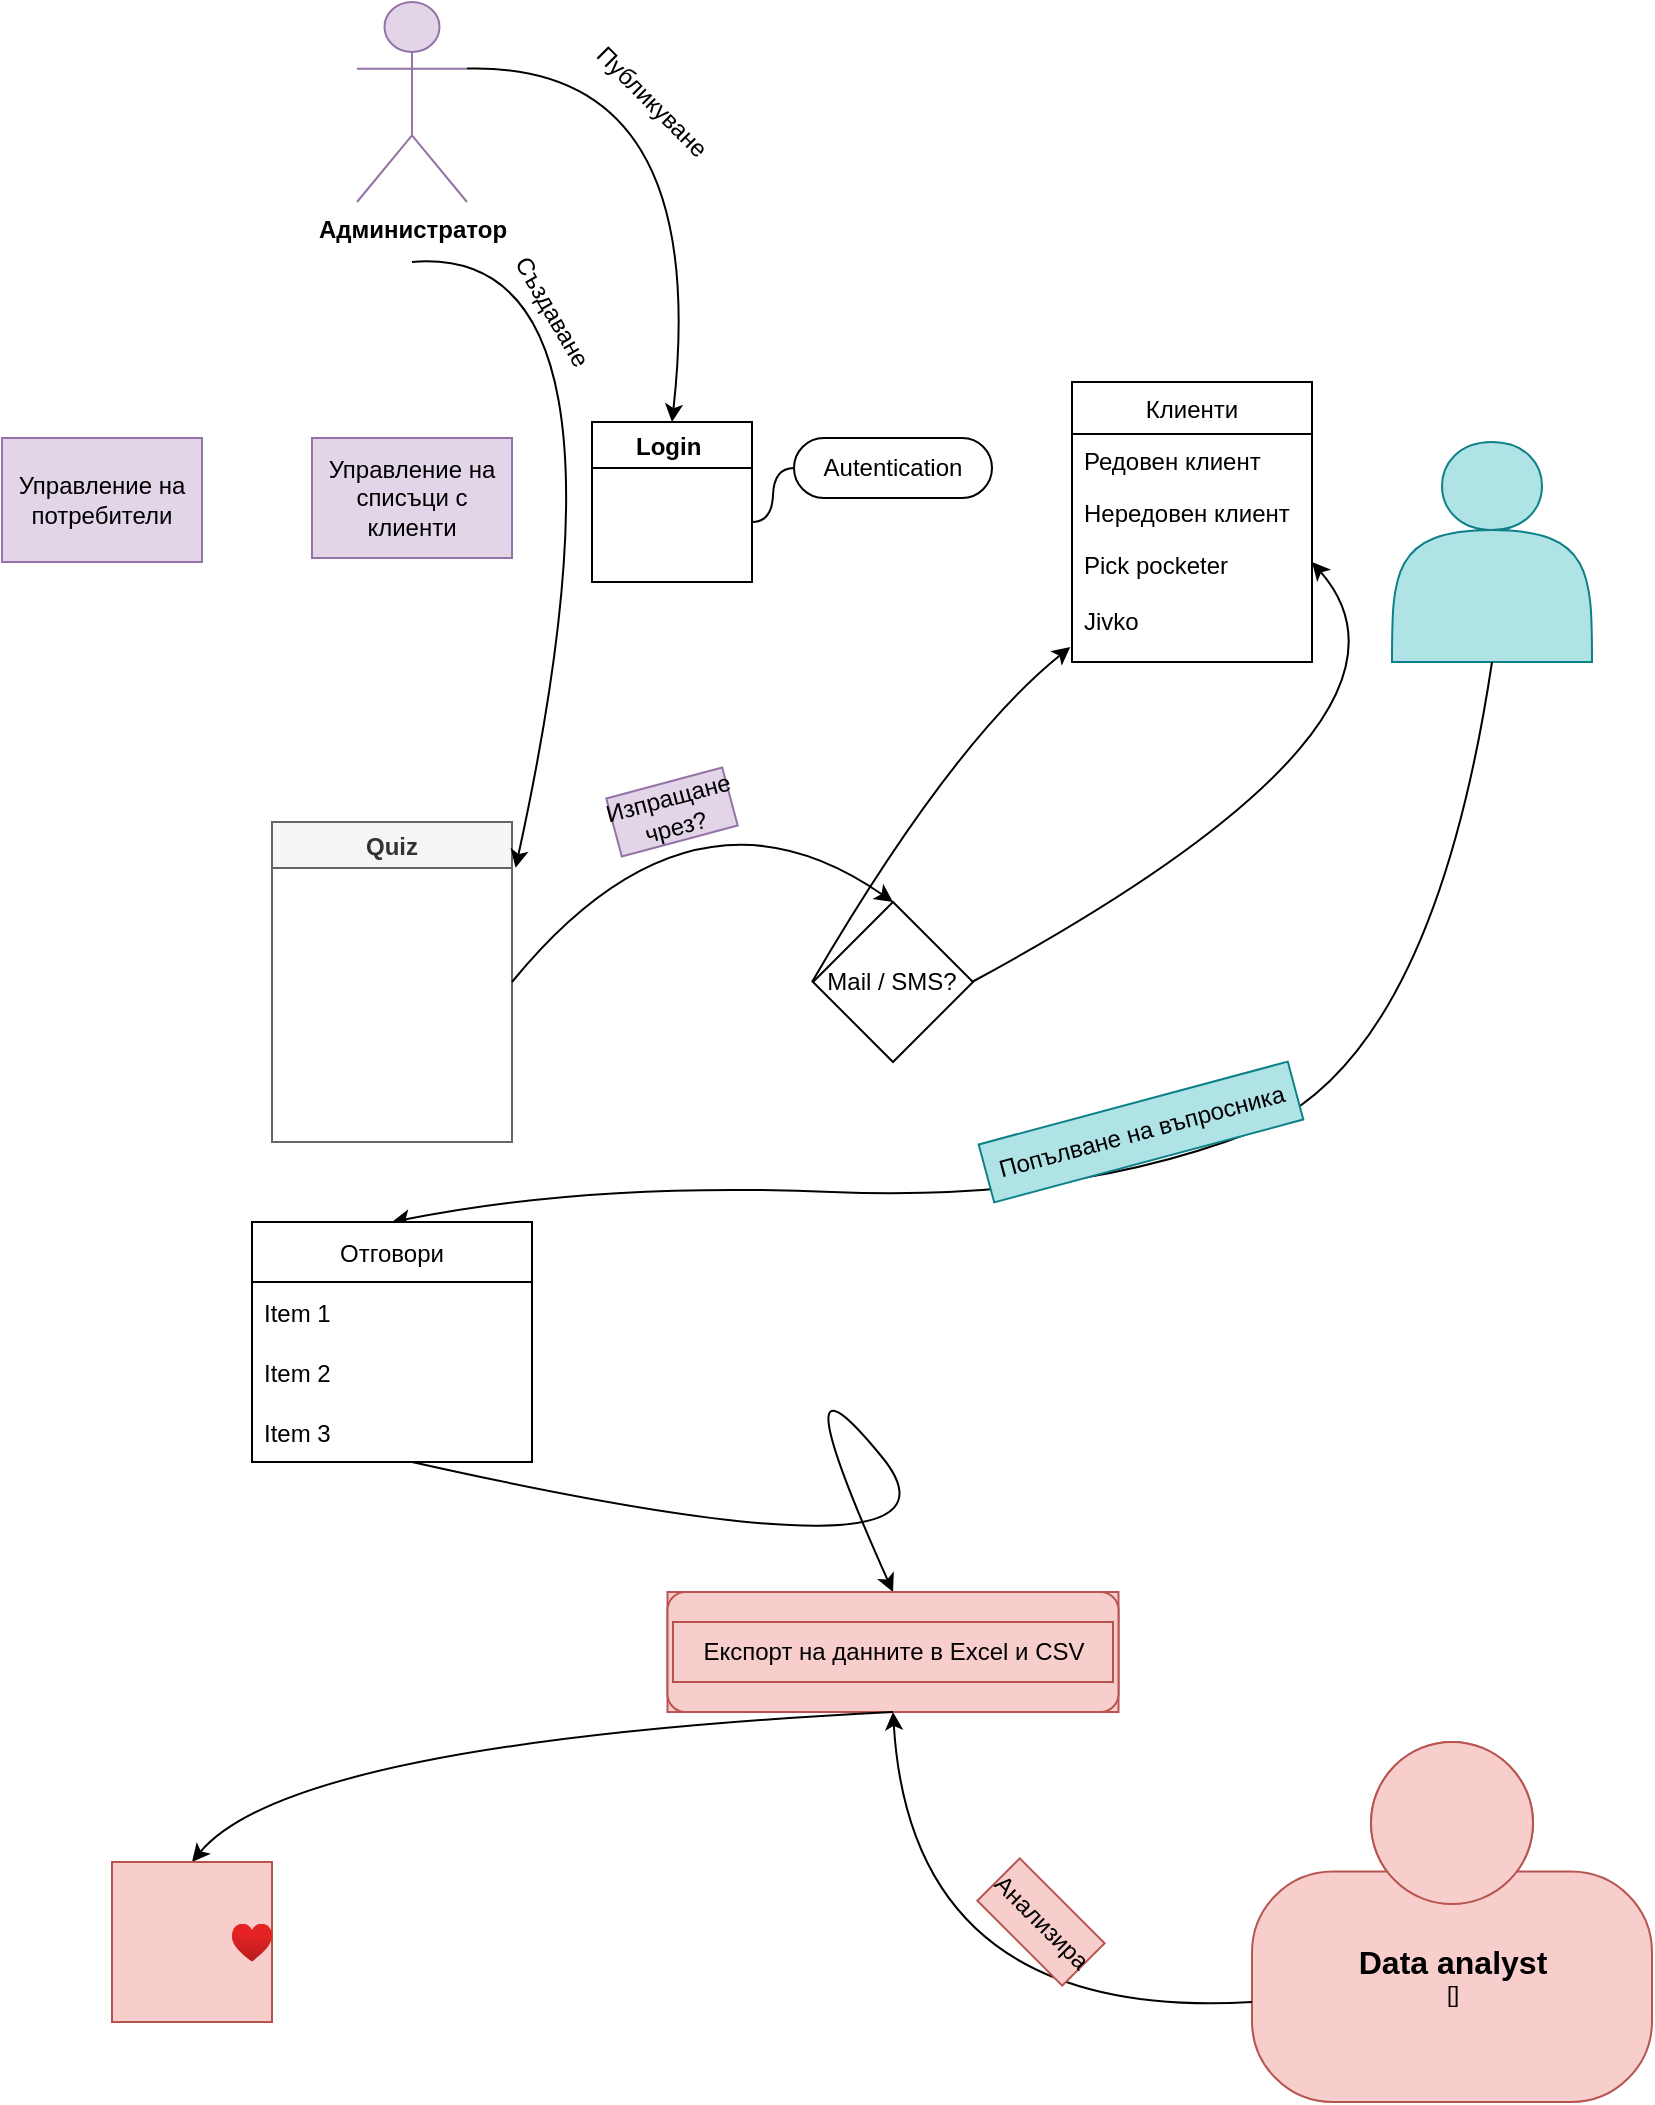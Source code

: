<mxfile version="16.4.6" type="device"><diagram id="z96HS309jk_ORyymTngc" name="Page-1"><mxGraphModel dx="1153" dy="1643" grid="1" gridSize="10" guides="1" tooltips="1" connect="1" arrows="1" fold="1" page="1" pageScale="1" pageWidth="850" pageHeight="1100" math="0" shadow="0"><root><mxCell id="0"/><mxCell id="1" parent="0"/><mxCell id="S1Gu83OSRzEgkk2ZMBCM-1" value="&lt;b&gt;Администратор&lt;/b&gt;" style="shape=umlActor;verticalLabelPosition=bottom;verticalAlign=top;html=1;outlineConnect=0;fillColor=#e1d5e7;strokeColor=#9673a6;" vertex="1" parent="1"><mxGeometry x="202.5" y="-1050" width="55" height="100" as="geometry"/></mxCell><object placeholders="1" c4Name="Data analyst" c4Type="" c4Description="" label="&lt;font style=&quot;font-size: 16px&quot;&gt;&lt;b&gt;%c4Name%&lt;/b&gt;&lt;/font&gt;&lt;div&gt;[%c4Type%]&lt;/div&gt;&lt;br&gt;&lt;div&gt;&lt;font style=&quot;font-size: 11px&quot;&gt;&lt;font color=&quot;#cccccc&quot;&gt;%c4Description%&lt;/font&gt;&lt;/div&gt;" id="S1Gu83OSRzEgkk2ZMBCM-3"><mxCell style="html=1;fontSize=11;dashed=0;whitespace=wrap;fillColor=#f8cecc;strokeColor=#b85450;shape=mxgraph.c4.person2;align=center;metaEdit=1;points=[[0.5,0,0],[1,0.5,0],[1,0.75,0],[0.75,1,0],[0.5,1,0],[0.25,1,0],[0,0.75,0],[0,0.5,0]];resizable=0;rotation=0;" vertex="1" parent="1"><mxGeometry x="650" y="-180" width="200" height="180" as="geometry"/></mxCell></object><mxCell id="S1Gu83OSRzEgkk2ZMBCM-6" value="" style="shape=actor;whiteSpace=wrap;html=1;fillColor=#b0e3e6;strokeColor=#0e8088;" vertex="1" parent="1"><mxGeometry x="720" y="-830" width="100" height="110" as="geometry"/></mxCell><mxCell id="S1Gu83OSRzEgkk2ZMBCM-7" value="Quiz" style="swimlane;fillColor=#f5f5f5;fontColor=#333333;strokeColor=#666666;" vertex="1" parent="1"><mxGeometry x="160" y="-640" width="120" height="160" as="geometry"/></mxCell><mxCell id="S1Gu83OSRzEgkk2ZMBCM-8" value="Клиенти" style="swimlane;fontStyle=0;childLayout=stackLayout;horizontal=1;startSize=26;fillColor=none;horizontalStack=0;resizeParent=1;resizeParentMax=0;resizeLast=0;collapsible=1;marginBottom=0;" vertex="1" parent="1"><mxGeometry x="560" y="-860" width="120" height="140" as="geometry"/></mxCell><mxCell id="S1Gu83OSRzEgkk2ZMBCM-9" value="Редовен клиент" style="text;strokeColor=none;fillColor=none;align=left;verticalAlign=top;spacingLeft=4;spacingRight=4;overflow=hidden;rotatable=0;points=[[0,0.5],[1,0.5]];portConstraint=eastwest;" vertex="1" parent="S1Gu83OSRzEgkk2ZMBCM-8"><mxGeometry y="26" width="120" height="26" as="geometry"/></mxCell><mxCell id="S1Gu83OSRzEgkk2ZMBCM-10" value="Нередовен клиент" style="text;strokeColor=none;fillColor=none;align=left;verticalAlign=top;spacingLeft=4;spacingRight=4;overflow=hidden;rotatable=0;points=[[0,0.5],[1,0.5]];portConstraint=eastwest;" vertex="1" parent="S1Gu83OSRzEgkk2ZMBCM-8"><mxGeometry y="52" width="120" height="26" as="geometry"/></mxCell><mxCell id="S1Gu83OSRzEgkk2ZMBCM-11" value="Pick pocketer&#10;&#10;Jivko" style="text;strokeColor=none;fillColor=none;align=left;verticalAlign=top;spacingLeft=4;spacingRight=4;overflow=hidden;rotatable=0;points=[[0,0.5],[1,0.5]];portConstraint=eastwest;" vertex="1" parent="S1Gu83OSRzEgkk2ZMBCM-8"><mxGeometry y="78" width="120" height="62" as="geometry"/></mxCell><UserObject label="Управление на потребители" treeRoot="1" id="S1Gu83OSRzEgkk2ZMBCM-13"><mxCell style="whiteSpace=wrap;html=1;align=center;treeFolding=1;treeMoving=1;newEdgeStyle={&quot;edgeStyle&quot;:&quot;elbowEdgeStyle&quot;,&quot;startArrow&quot;:&quot;none&quot;,&quot;endArrow&quot;:&quot;none&quot;};fillColor=#e1d5e7;strokeColor=#9673a6;" vertex="1" parent="1"><mxGeometry x="25" y="-832" width="100" height="62" as="geometry"/></mxCell></UserObject><UserObject label="Управление на списъци с клиенти" treeRoot="1" id="S1Gu83OSRzEgkk2ZMBCM-14"><mxCell style="whiteSpace=wrap;html=1;align=center;treeFolding=1;treeMoving=1;newEdgeStyle={&quot;edgeStyle&quot;:&quot;elbowEdgeStyle&quot;,&quot;startArrow&quot;:&quot;none&quot;,&quot;endArrow&quot;:&quot;none&quot;};fillColor=#e1d5e7;strokeColor=#9673a6;" vertex="1" parent="1"><mxGeometry x="180" y="-832" width="100" height="60" as="geometry"/></mxCell></UserObject><mxCell id="S1Gu83OSRzEgkk2ZMBCM-15" value="Login " style="swimlane;" vertex="1" parent="1"><mxGeometry x="320" y="-840" width="80" height="80" as="geometry"/></mxCell><mxCell id="S1Gu83OSRzEgkk2ZMBCM-16" value="Autentication" style="whiteSpace=wrap;html=1;rounded=1;arcSize=50;align=center;verticalAlign=middle;strokeWidth=1;autosize=1;spacing=4;treeFolding=1;treeMoving=1;newEdgeStyle={&quot;edgeStyle&quot;:&quot;entityRelationEdgeStyle&quot;,&quot;startArrow&quot;:&quot;none&quot;,&quot;endArrow&quot;:&quot;none&quot;,&quot;segment&quot;:10,&quot;curved&quot;:1};" vertex="1" parent="1"><mxGeometry x="421" y="-832" width="99" height="30" as="geometry"/></mxCell><mxCell id="S1Gu83OSRzEgkk2ZMBCM-17" value="" style="edgeStyle=entityRelationEdgeStyle;startArrow=none;endArrow=none;segment=10;curved=1;rounded=0;" edge="1" target="S1Gu83OSRzEgkk2ZMBCM-16" parent="1"><mxGeometry relative="1" as="geometry"><mxPoint x="400" y="-790" as="sourcePoint"/></mxGeometry></mxCell><mxCell id="S1Gu83OSRzEgkk2ZMBCM-22" value="" style="curved=1;endArrow=classic;html=1;rounded=0;entryX=1.015;entryY=0.143;entryDx=0;entryDy=0;entryPerimeter=0;" edge="1" parent="1" target="S1Gu83OSRzEgkk2ZMBCM-7"><mxGeometry width="50" height="50" relative="1" as="geometry"><mxPoint x="230" y="-920" as="sourcePoint"/><mxPoint x="300" y="-640" as="targetPoint"/><Array as="points"><mxPoint x="350" y="-930"/></Array></mxGeometry></mxCell><mxCell id="S1Gu83OSRzEgkk2ZMBCM-24" value="Създаване&lt;br&gt;" style="text;html=1;strokeColor=none;fillColor=none;align=center;verticalAlign=middle;whiteSpace=wrap;rounded=0;rotation=60;" vertex="1" parent="1"><mxGeometry x="270" y="-910" width="60" height="30" as="geometry"/></mxCell><mxCell id="S1Gu83OSRzEgkk2ZMBCM-26" value="" style="curved=1;endArrow=classic;html=1;rounded=0;exitX=1;exitY=0.333;exitDx=0;exitDy=0;exitPerimeter=0;entryX=0.5;entryY=0;entryDx=0;entryDy=0;" edge="1" parent="1" source="S1Gu83OSRzEgkk2ZMBCM-1" target="S1Gu83OSRzEgkk2ZMBCM-15"><mxGeometry width="50" height="50" relative="1" as="geometry"><mxPoint x="230" y="-780" as="sourcePoint"/><mxPoint x="280" y="-830" as="targetPoint"/><Array as="points"><mxPoint x="380" y="-1020"/></Array></mxGeometry></mxCell><mxCell id="S1Gu83OSRzEgkk2ZMBCM-27" value="Публикуване" style="text;html=1;strokeColor=none;fillColor=none;align=center;verticalAlign=middle;whiteSpace=wrap;rounded=0;rotation=45;" vertex="1" parent="1"><mxGeometry x="320" y="-1015" width="60" height="30" as="geometry"/></mxCell><mxCell id="S1Gu83OSRzEgkk2ZMBCM-32" value="" style="rhombus;whiteSpace=wrap;html=1;" vertex="1" parent="1"><mxGeometry x="430.5" y="-600" width="80" height="80" as="geometry"/></mxCell><mxCell id="S1Gu83OSRzEgkk2ZMBCM-33" value="Мail / SMS?" style="text;html=1;strokeColor=none;fillColor=none;align=center;verticalAlign=middle;whiteSpace=wrap;rounded=0;" vertex="1" parent="1"><mxGeometry x="425" y="-575" width="89.5" height="30" as="geometry"/></mxCell><mxCell id="S1Gu83OSRzEgkk2ZMBCM-34" value="" style="curved=1;endArrow=classic;html=1;rounded=0;exitX=1;exitY=0.5;exitDx=0;exitDy=0;entryX=0.5;entryY=0;entryDx=0;entryDy=0;" edge="1" parent="1" source="S1Gu83OSRzEgkk2ZMBCM-7" target="S1Gu83OSRzEgkk2ZMBCM-32"><mxGeometry width="50" height="50" relative="1" as="geometry"><mxPoint x="230" y="-470" as="sourcePoint"/><mxPoint x="280" y="-520" as="targetPoint"/><Array as="points"><mxPoint x="370" y="-670"/></Array></mxGeometry></mxCell><mxCell id="S1Gu83OSRzEgkk2ZMBCM-35" value="" style="curved=1;endArrow=classic;html=1;rounded=0;entryX=-0.007;entryY=0.879;entryDx=0;entryDy=0;entryPerimeter=0;" edge="1" parent="1" target="S1Gu83OSRzEgkk2ZMBCM-11"><mxGeometry width="50" height="50" relative="1" as="geometry"><mxPoint x="430" y="-560" as="sourcePoint"/><mxPoint x="280" y="-520" as="targetPoint"/><Array as="points"><mxPoint x="500" y="-680"/></Array></mxGeometry></mxCell><mxCell id="S1Gu83OSRzEgkk2ZMBCM-36" value="" style="curved=1;endArrow=classic;html=1;rounded=0;entryX=1;entryY=0.194;entryDx=0;entryDy=0;entryPerimeter=0;" edge="1" parent="1" target="S1Gu83OSRzEgkk2ZMBCM-11"><mxGeometry width="50" height="50" relative="1" as="geometry"><mxPoint x="510" y="-560" as="sourcePoint"/><mxPoint x="280" y="-520" as="targetPoint"/><Array as="points"><mxPoint x="750" y="-690"/></Array></mxGeometry></mxCell><mxCell id="S1Gu83OSRzEgkk2ZMBCM-39" value="" style="curved=1;endArrow=classic;html=1;rounded=0;exitX=0.5;exitY=1;exitDx=0;exitDy=0;" edge="1" parent="1" source="S1Gu83OSRzEgkk2ZMBCM-6"><mxGeometry width="50" height="50" relative="1" as="geometry"><mxPoint x="330" y="-470" as="sourcePoint"/><mxPoint x="220" y="-440" as="targetPoint"/><Array as="points"><mxPoint x="740" y="-520"/><mxPoint x="560" y="-450"/><mxPoint x="320" y="-460"/></Array></mxGeometry></mxCell><mxCell id="S1Gu83OSRzEgkk2ZMBCM-40" value="Отговори" style="swimlane;fontStyle=0;childLayout=stackLayout;horizontal=1;startSize=30;horizontalStack=0;resizeParent=1;resizeParentMax=0;resizeLast=0;collapsible=1;marginBottom=0;" vertex="1" parent="1"><mxGeometry x="150" y="-440" width="140" height="120" as="geometry"/></mxCell><mxCell id="S1Gu83OSRzEgkk2ZMBCM-41" value="Item 1" style="text;strokeColor=none;fillColor=none;align=left;verticalAlign=middle;spacingLeft=4;spacingRight=4;overflow=hidden;points=[[0,0.5],[1,0.5]];portConstraint=eastwest;rotatable=0;" vertex="1" parent="S1Gu83OSRzEgkk2ZMBCM-40"><mxGeometry y="30" width="140" height="30" as="geometry"/></mxCell><mxCell id="S1Gu83OSRzEgkk2ZMBCM-42" value="Item 2" style="text;strokeColor=none;fillColor=none;align=left;verticalAlign=middle;spacingLeft=4;spacingRight=4;overflow=hidden;points=[[0,0.5],[1,0.5]];portConstraint=eastwest;rotatable=0;" vertex="1" parent="S1Gu83OSRzEgkk2ZMBCM-40"><mxGeometry y="60" width="140" height="30" as="geometry"/></mxCell><mxCell id="S1Gu83OSRzEgkk2ZMBCM-43" value="Item 3" style="text;strokeColor=none;fillColor=none;align=left;verticalAlign=middle;spacingLeft=4;spacingRight=4;overflow=hidden;points=[[0,0.5],[1,0.5]];portConstraint=eastwest;rotatable=0;" vertex="1" parent="S1Gu83OSRzEgkk2ZMBCM-40"><mxGeometry y="90" width="140" height="30" as="geometry"/></mxCell><mxCell id="S1Gu83OSRzEgkk2ZMBCM-44" value="" style="curved=1;endArrow=classic;html=1;rounded=0;entryX=0.5;entryY=1;entryDx=0;entryDy=0;" edge="1" parent="1" target="S1Gu83OSRzEgkk2ZMBCM-51"><mxGeometry width="50" height="50" relative="1" as="geometry"><mxPoint x="650" y="-50" as="sourcePoint"/><mxPoint x="220" y="-440" as="targetPoint"/><Array as="points"><mxPoint x="480" y="-40"/></Array></mxGeometry></mxCell><mxCell id="S1Gu83OSRzEgkk2ZMBCM-45" value="Анализира" style="text;html=1;strokeColor=#b85450;fillColor=#f8cecc;align=center;verticalAlign=middle;whiteSpace=wrap;rounded=0;rotation=45;" vertex="1" parent="1"><mxGeometry x="514.5" y="-105" width="60" height="30" as="geometry"/></mxCell><mxCell id="S1Gu83OSRzEgkk2ZMBCM-46" value="Изпращане чрез?" style="text;html=1;strokeColor=#9673a6;fillColor=#e1d5e7;align=center;verticalAlign=middle;whiteSpace=wrap;rounded=0;rotation=-15;" vertex="1" parent="1"><mxGeometry x="330" y="-660" width="60" height="30" as="geometry"/></mxCell><mxCell id="S1Gu83OSRzEgkk2ZMBCM-48" value="Попълване на въпросника" style="text;html=1;strokeColor=#0e8088;fillColor=#b0e3e6;align=center;verticalAlign=middle;whiteSpace=wrap;rounded=0;rotation=-15;" vertex="1" parent="1"><mxGeometry x="514.5" y="-500" width="160" height="30" as="geometry"/></mxCell><mxCell id="S1Gu83OSRzEgkk2ZMBCM-52" value="" style="group;fillColor=#f8cecc;strokeColor=#b85450;container=0;" vertex="1" connectable="0" parent="1"><mxGeometry x="357.75" y="-255" width="225.5" height="60" as="geometry"/></mxCell><mxCell id="S1Gu83OSRzEgkk2ZMBCM-53" value="" style="curved=1;endArrow=classic;html=1;rounded=0;entryX=0.5;entryY=0;entryDx=0;entryDy=0;" edge="1" parent="1" target="S1Gu83OSRzEgkk2ZMBCM-51"><mxGeometry width="50" height="50" relative="1" as="geometry"><mxPoint x="230" y="-320" as="sourcePoint"/><mxPoint x="570" y="-140" as="targetPoint"/><Array as="points"><mxPoint x="520" y="-255"/><mxPoint x="410" y="-390"/></Array></mxGeometry></mxCell><mxCell id="S1Gu83OSRzEgkk2ZMBCM-55" value="" style="group" vertex="1" connectable="0" parent="1"><mxGeometry x="357.75" y="-255" width="225.5" height="60" as="geometry"/></mxCell><mxCell id="S1Gu83OSRzEgkk2ZMBCM-51" value="" style="rounded=1;whiteSpace=wrap;html=1;fillColor=#f8cecc;strokeColor=#b85450;" vertex="1" parent="S1Gu83OSRzEgkk2ZMBCM-55"><mxGeometry width="225.5" height="60" as="geometry"/></mxCell><mxCell id="S1Gu83OSRzEgkk2ZMBCM-50" value="Експорт на данните в Excel и CSV" style="text;html=1;strokeColor=#b85450;fillColor=#f8cecc;align=center;verticalAlign=middle;whiteSpace=wrap;rounded=0;" vertex="1" parent="S1Gu83OSRzEgkk2ZMBCM-55"><mxGeometry x="2.75" y="15" width="220" height="30" as="geometry"/></mxCell><mxCell id="S1Gu83OSRzEgkk2ZMBCM-57" value="" style="curved=1;endArrow=classic;html=1;rounded=0;exitX=0.5;exitY=1;exitDx=0;exitDy=0;" edge="1" parent="1" source="S1Gu83OSRzEgkk2ZMBCM-51"><mxGeometry width="50" height="50" relative="1" as="geometry"><mxPoint x="520" y="-90" as="sourcePoint"/><mxPoint x="120" y="-120" as="targetPoint"/><Array as="points"><mxPoint x="170" y="-180"/></Array></mxGeometry></mxCell><mxCell id="S1Gu83OSRzEgkk2ZMBCM-58" value="" style="whiteSpace=wrap;html=1;aspect=fixed;fillColor=#f8cecc;strokeColor=#b85450;" vertex="1" parent="1"><mxGeometry x="80" y="-120" width="80" height="80" as="geometry"/></mxCell><mxCell id="S1Gu83OSRzEgkk2ZMBCM-59" value="" style="shape=image;html=1;verticalAlign=top;verticalLabelPosition=bottom;labelBackgroundColor=#ffffff;imageAspect=0;aspect=fixed;image=https://cdn0.iconfinder.com/data/icons/iconsweets2/40/dribbble_d.png" vertex="1" parent="1"><mxGeometry x="70" y="-105" width="40" height="40" as="geometry"/></mxCell><mxCell id="S1Gu83OSRzEgkk2ZMBCM-60" value="" style="shape=image;html=1;verticalAlign=top;verticalLabelPosition=bottom;labelBackgroundColor=#ffffff;imageAspect=0;aspect=fixed;image=https://cdn3.iconfinder.com/data/icons/beos/BeOS_font.png" vertex="1" parent="1"><mxGeometry x="95" y="-90" width="15" height="15" as="geometry"/></mxCell><mxCell id="S1Gu83OSRzEgkk2ZMBCM-62" value="" style="shape=image;html=1;verticalAlign=top;verticalLabelPosition=bottom;labelBackgroundColor=#ffffff;imageAspect=0;aspect=fixed;image=https://cdn0.iconfinder.com/data/icons/global-top-brands/430/tumblr-letter-logo-128.png" vertex="1" parent="1"><mxGeometry x="105" y="-95" width="20" height="20" as="geometry"/></mxCell><mxCell id="S1Gu83OSRzEgkk2ZMBCM-64" value="" style="aspect=fixed;html=1;points=[];align=center;image;fontSize=12;image=img/lib/azure2/general/Heart.svg;" vertex="1" parent="1"><mxGeometry x="140" y="-89.06" width="20" height="18.75" as="geometry"/></mxCell><mxCell id="S1Gu83OSRzEgkk2ZMBCM-61" value="" style="shape=image;html=1;verticalAlign=top;verticalLabelPosition=bottom;labelBackgroundColor=#ffffff;imageAspect=0;aspect=fixed;image=https://cdn2.iconfinder.com/data/icons/bitsies/128/Character-128.png" vertex="1" parent="1"><mxGeometry x="125" y="-95" width="19.5" height="19.5" as="geometry"/></mxCell></root></mxGraphModel></diagram></mxfile>